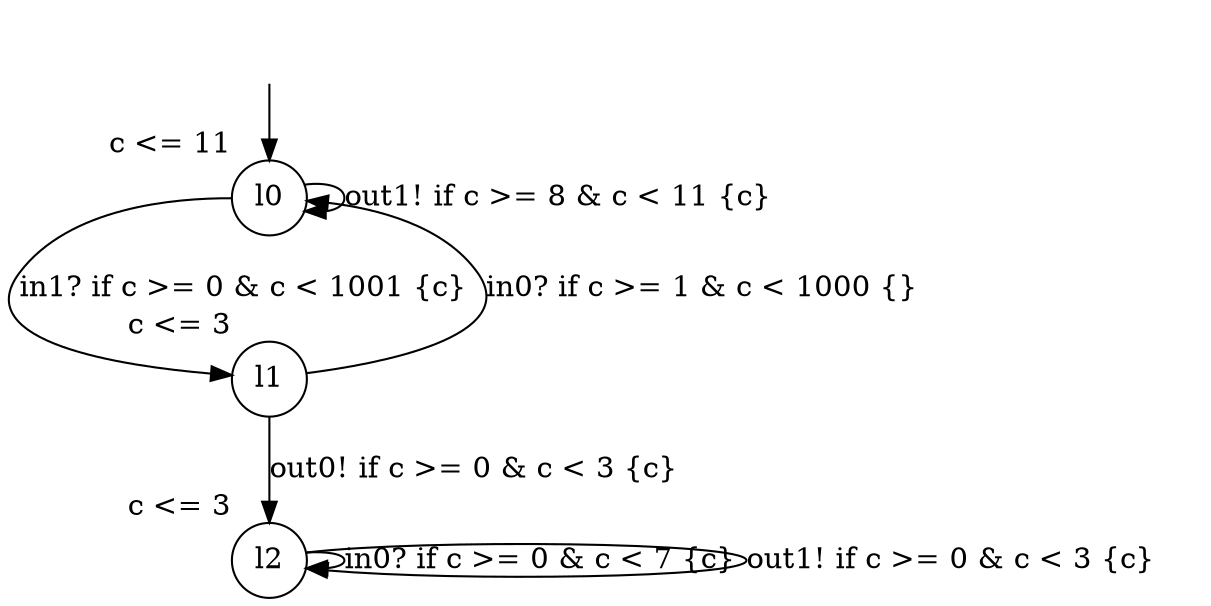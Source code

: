 digraph g {
__start0 [label="" shape="none"];
l0 [shape="circle" margin=0 label="l0", xlabel="c <= 11"];
l1 [shape="circle" margin=0 label="l1", xlabel="c <= 3"];
l2 [shape="circle" margin=0 label="l2", xlabel="c <= 3"];
l0 -> l1 [label="in1? if c >= 0 & c < 1001 {c} "];
l0 -> l0 [label="out1! if c >= 8 & c < 11 {c} "];
l1 -> l2 [label="out0! if c >= 0 & c < 3 {c} "];
l1 -> l0 [label="in0? if c >= 1 & c < 1000 {} "];
l2 -> l2 [label="in0? if c >= 0 & c < 7 {c} "];
l2 -> l2 [label="out1! if c >= 0 & c < 3 {c} "];
__start0 -> l0;
}
